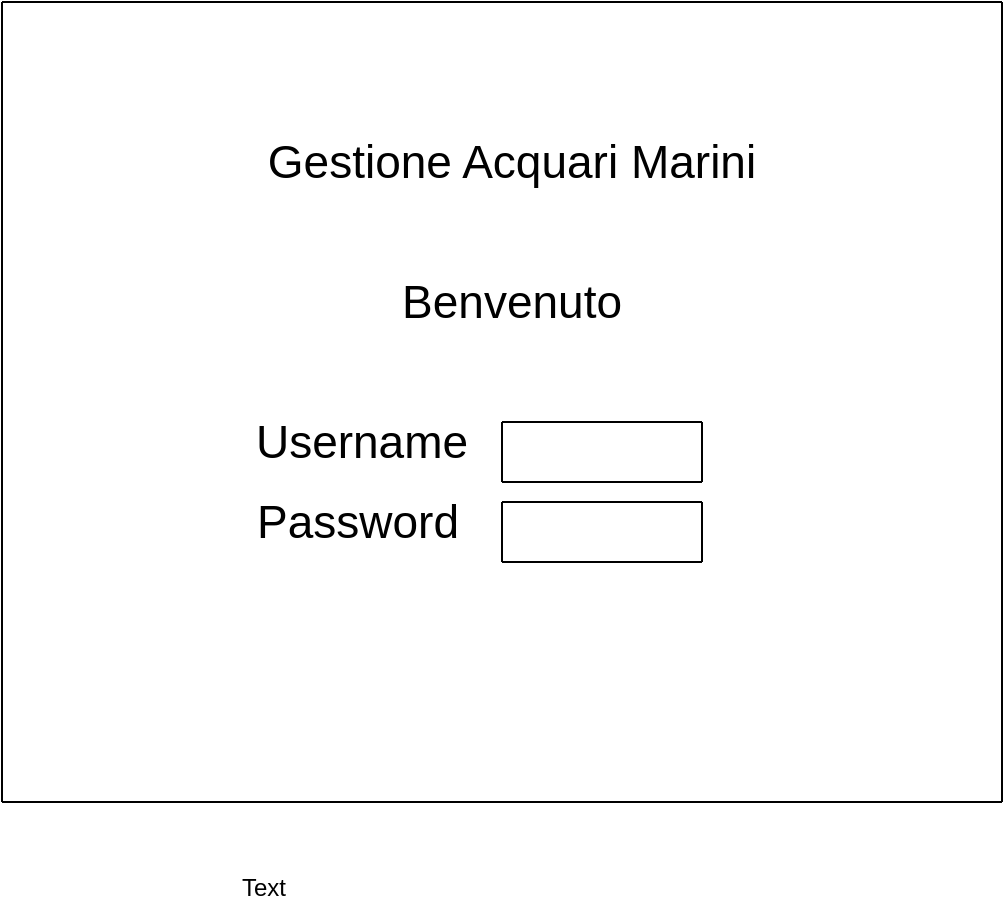 <mxfile version="11.2.8" type="device" pages="1"><diagram id="1mMZP4g2aZWAJzX4BvlY" name="Page-1"><mxGraphModel dx="920" dy="493" grid="1" gridSize="10" guides="1" tooltips="1" connect="1" arrows="1" fold="1" page="1" pageScale="1" pageWidth="827" pageHeight="1169" math="0" shadow="0"><root><mxCell id="0"/><mxCell id="1" parent="0"/><mxCell id="59tCSDpwobiM29XWLGCd-1" value="" style="endArrow=none;html=1;" edge="1" parent="1"><mxGeometry width="50" height="50" relative="1" as="geometry"><mxPoint x="140" y="80" as="sourcePoint"/><mxPoint x="640" y="80" as="targetPoint"/></mxGeometry></mxCell><mxCell id="59tCSDpwobiM29XWLGCd-2" value="" style="endArrow=none;html=1;" edge="1" parent="1"><mxGeometry width="50" height="50" relative="1" as="geometry"><mxPoint x="140" y="480" as="sourcePoint"/><mxPoint x="640" y="480" as="targetPoint"/></mxGeometry></mxCell><mxCell id="59tCSDpwobiM29XWLGCd-3" value="" style="endArrow=none;html=1;" edge="1" parent="1"><mxGeometry width="50" height="50" relative="1" as="geometry"><mxPoint x="140" y="480" as="sourcePoint"/><mxPoint x="140" y="80" as="targetPoint"/></mxGeometry></mxCell><mxCell id="59tCSDpwobiM29XWLGCd-4" value="Text" style="text;html=1;resizable=0;points=[];autosize=1;align=left;verticalAlign=top;spacingTop=-4;" vertex="1" parent="1"><mxGeometry x="258" y="513" width="40" height="20" as="geometry"/></mxCell><mxCell id="59tCSDpwobiM29XWLGCd-5" value="" style="endArrow=none;html=1;" edge="1" parent="1"><mxGeometry width="50" height="50" relative="1" as="geometry"><mxPoint x="640" y="80" as="sourcePoint"/><mxPoint x="640" y="480" as="targetPoint"/></mxGeometry></mxCell><mxCell id="59tCSDpwobiM29XWLGCd-6" value="Gestione Acquari Marini" style="text;html=1;strokeColor=none;fillColor=none;align=center;verticalAlign=middle;whiteSpace=wrap;rounded=0;fontSize=23;" vertex="1" parent="1"><mxGeometry x="270" y="150" width="250" height="20" as="geometry"/></mxCell><mxCell id="59tCSDpwobiM29XWLGCd-7" value="Username" style="text;html=1;strokeColor=none;fillColor=none;align=center;verticalAlign=middle;whiteSpace=wrap;rounded=0;fontSize=23;" vertex="1" parent="1"><mxGeometry x="300" y="290" width="40" height="20" as="geometry"/></mxCell><mxCell id="59tCSDpwobiM29XWLGCd-9" value="" style="endArrow=none;html=1;fontSize=23;" edge="1" parent="1"><mxGeometry width="50" height="50" relative="1" as="geometry"><mxPoint x="390" y="290" as="sourcePoint"/><mxPoint x="490" y="290" as="targetPoint"/></mxGeometry></mxCell><mxCell id="59tCSDpwobiM29XWLGCd-10" value="" style="endArrow=none;html=1;fontSize=23;" edge="1" parent="1"><mxGeometry width="50" height="50" relative="1" as="geometry"><mxPoint x="390" y="320" as="sourcePoint"/><mxPoint x="490" y="320" as="targetPoint"/></mxGeometry></mxCell><mxCell id="59tCSDpwobiM29XWLGCd-11" value="" style="endArrow=none;html=1;fontSize=23;" edge="1" parent="1"><mxGeometry width="50" height="50" relative="1" as="geometry"><mxPoint x="390" y="320" as="sourcePoint"/><mxPoint x="390" y="290" as="targetPoint"/></mxGeometry></mxCell><mxCell id="59tCSDpwobiM29XWLGCd-12" value="" style="endArrow=none;html=1;fontSize=23;" edge="1" parent="1"><mxGeometry width="50" height="50" relative="1" as="geometry"><mxPoint x="490" y="320" as="sourcePoint"/><mxPoint x="490" y="290" as="targetPoint"/></mxGeometry></mxCell><mxCell id="59tCSDpwobiM29XWLGCd-13" value="" style="endArrow=none;html=1;fontSize=23;" edge="1" parent="1"><mxGeometry width="50" height="50" relative="1" as="geometry"><mxPoint x="390" y="330" as="sourcePoint"/><mxPoint x="490" y="330" as="targetPoint"/></mxGeometry></mxCell><mxCell id="59tCSDpwobiM29XWLGCd-14" value="" style="endArrow=none;html=1;fontSize=23;" edge="1" parent="1"><mxGeometry width="50" height="50" relative="1" as="geometry"><mxPoint x="390" y="360" as="sourcePoint"/><mxPoint x="490" y="360" as="targetPoint"/></mxGeometry></mxCell><mxCell id="59tCSDpwobiM29XWLGCd-15" value="" style="endArrow=none;html=1;fontSize=23;" edge="1" parent="1"><mxGeometry width="50" height="50" relative="1" as="geometry"><mxPoint x="390" y="360" as="sourcePoint"/><mxPoint x="390" y="330" as="targetPoint"/></mxGeometry></mxCell><mxCell id="59tCSDpwobiM29XWLGCd-16" value="" style="endArrow=none;html=1;fontSize=23;" edge="1" parent="1"><mxGeometry width="50" height="50" relative="1" as="geometry"><mxPoint x="490" y="360" as="sourcePoint"/><mxPoint x="490" y="330" as="targetPoint"/></mxGeometry></mxCell><mxCell id="59tCSDpwobiM29XWLGCd-17" value="Benvenuto" style="text;html=1;strokeColor=none;fillColor=none;align=center;verticalAlign=middle;whiteSpace=wrap;rounded=0;fontSize=23;" vertex="1" parent="1"><mxGeometry x="375" y="220" width="40" height="20" as="geometry"/></mxCell><mxCell id="59tCSDpwobiM29XWLGCd-19" value="Password&lt;br&gt;" style="text;html=1;strokeColor=none;fillColor=none;align=center;verticalAlign=middle;whiteSpace=wrap;rounded=0;fontSize=23;" vertex="1" parent="1"><mxGeometry x="298" y="330" width="40" height="20" as="geometry"/></mxCell></root></mxGraphModel></diagram></mxfile>